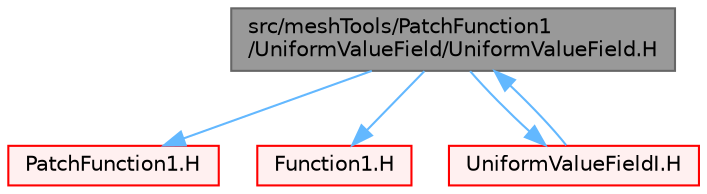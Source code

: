 digraph "src/meshTools/PatchFunction1/UniformValueField/UniformValueField.H"
{
 // LATEX_PDF_SIZE
  bgcolor="transparent";
  edge [fontname=Helvetica,fontsize=10,labelfontname=Helvetica,labelfontsize=10];
  node [fontname=Helvetica,fontsize=10,shape=box,height=0.2,width=0.4];
  Node1 [id="Node000001",label="src/meshTools/PatchFunction1\l/UniformValueField/UniformValueField.H",height=0.2,width=0.4,color="gray40", fillcolor="grey60", style="filled", fontcolor="black",tooltip=" "];
  Node1 -> Node2 [id="edge1_Node000001_Node000002",color="steelblue1",style="solid",tooltip=" "];
  Node2 [id="Node000002",label="PatchFunction1.H",height=0.2,width=0.4,color="red", fillcolor="#FFF0F0", style="filled",URL="$PatchFunction1_8H.html",tooltip=" "];
  Node1 -> Node248 [id="edge2_Node000001_Node000248",color="steelblue1",style="solid",tooltip=" "];
  Node248 [id="Node000248",label="Function1.H",height=0.2,width=0.4,color="red", fillcolor="#FFF0F0", style="filled",URL="$Function1_8H.html",tooltip=" "];
  Node1 -> Node264 [id="edge3_Node000001_Node000264",color="steelblue1",style="solid",tooltip=" "];
  Node264 [id="Node000264",label="UniformValueFieldI.H",height=0.2,width=0.4,color="red", fillcolor="#FFF0F0", style="filled",URL="$UniformValueFieldI_8H.html",tooltip=" "];
  Node264 -> Node1 [id="edge4_Node000264_Node000001",color="steelblue1",style="solid",tooltip=" "];
}
